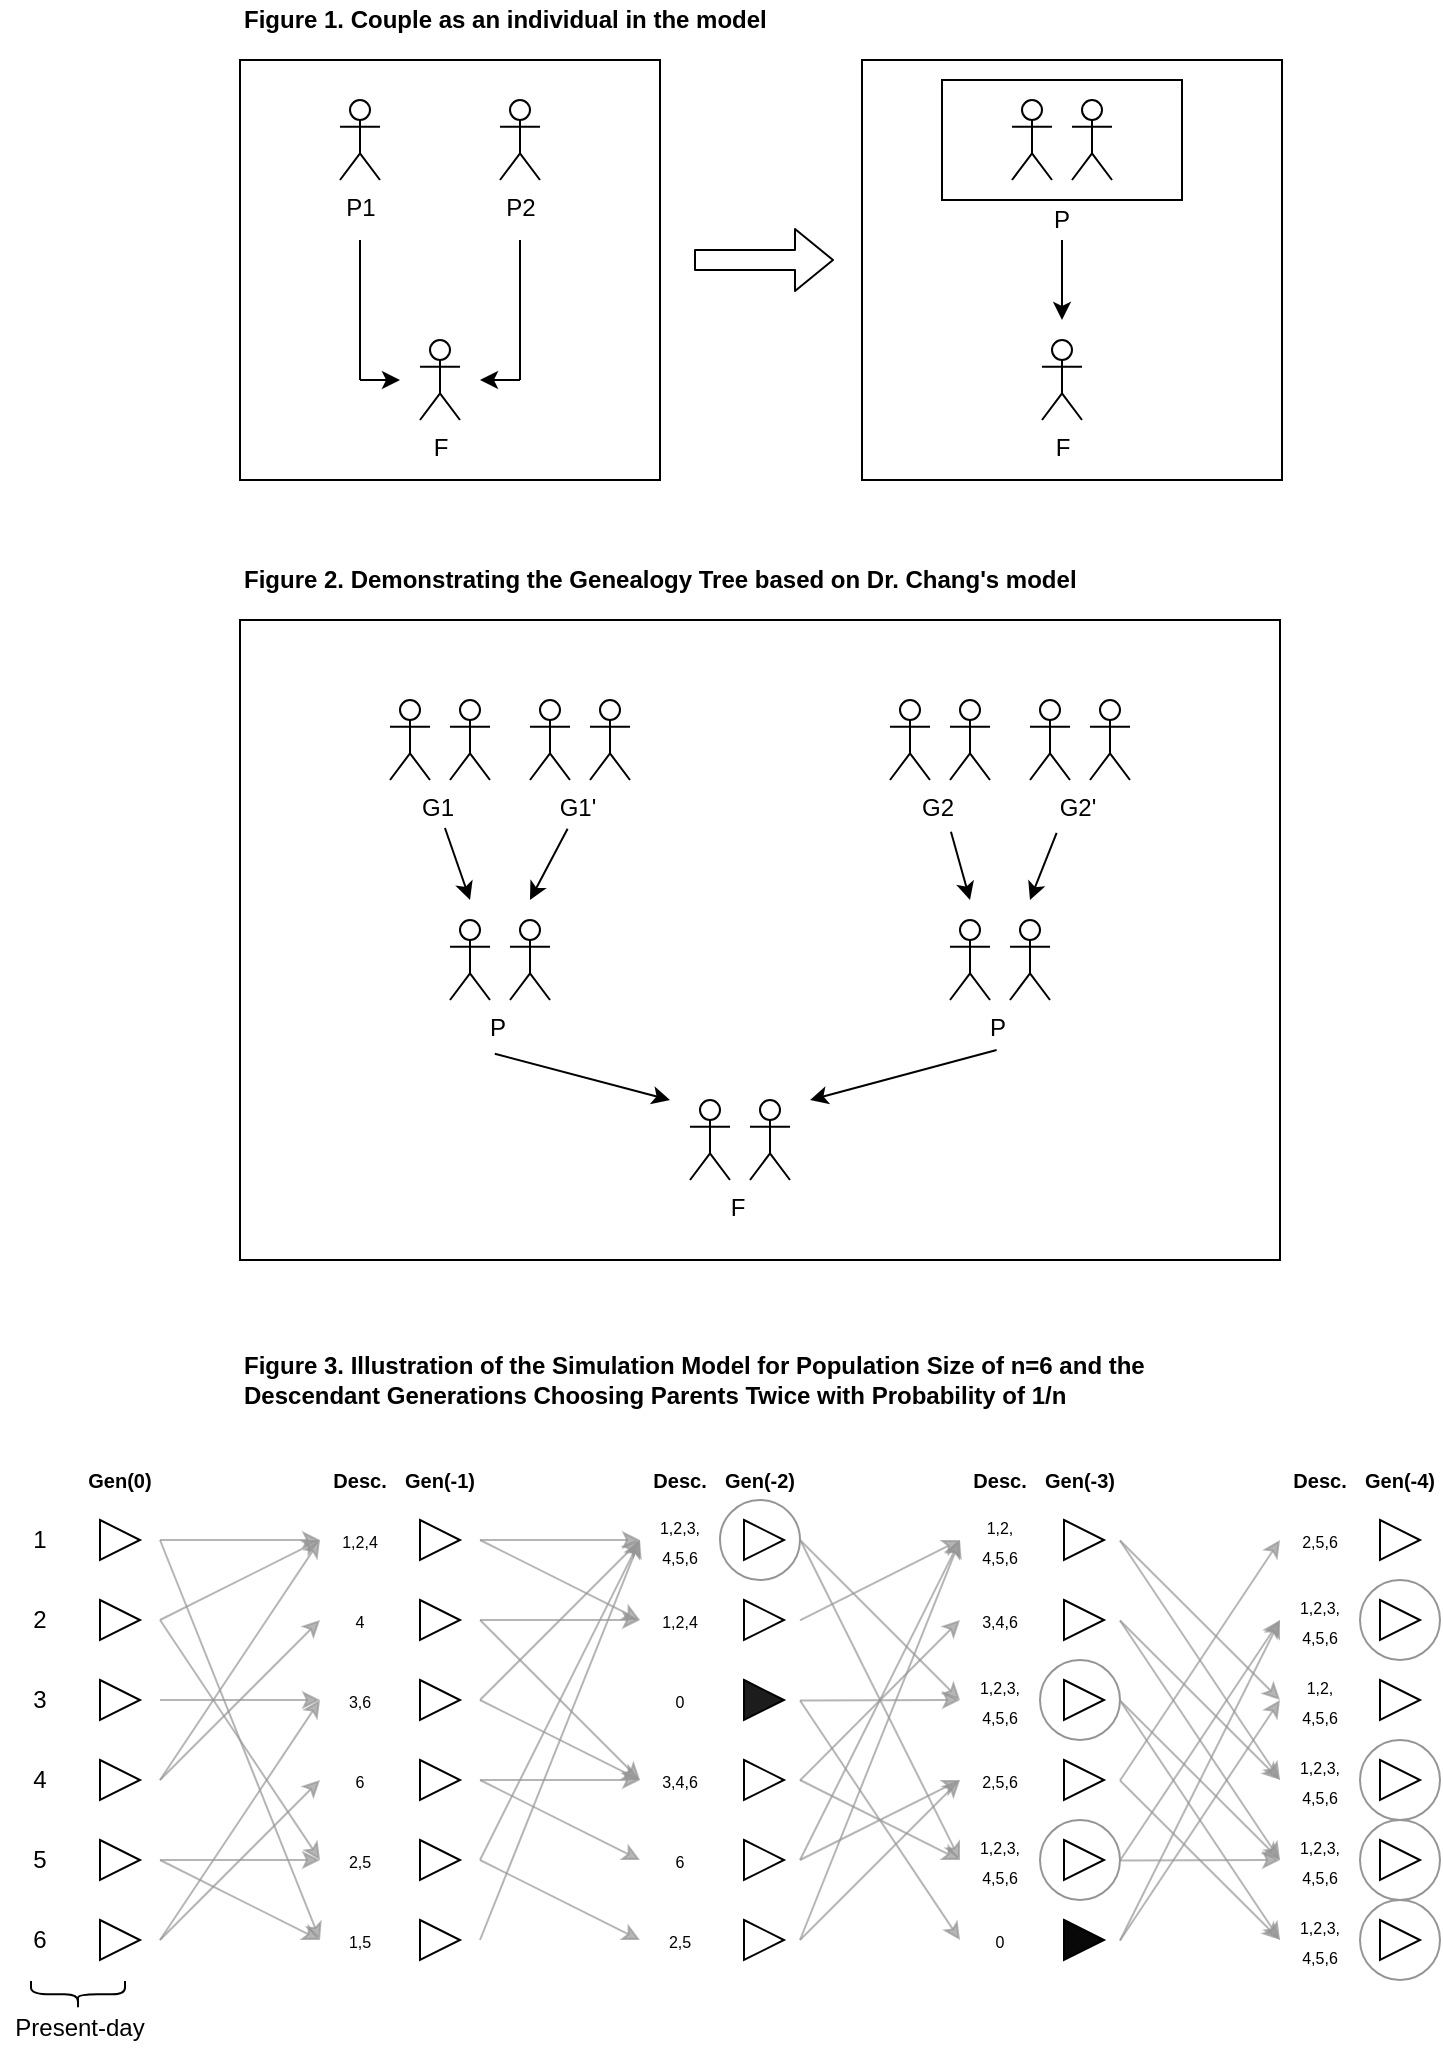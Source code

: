 <mxfile version="12.2.3" type="device" pages="1"><diagram id="POC9IC6oVobuNIH2l1L0" name="Page-1"><mxGraphModel dx="971" dy="541" grid="1" gridSize="10" guides="0" tooltips="1" connect="0" arrows="0" fold="1" page="1" pageScale="1" pageWidth="850" pageHeight="1100" math="0" shadow="0"><root><mxCell id="0"/><mxCell id="1" parent="0"/><mxCell id="KyMXgqVw5wQeNOoQvChy-179" value="" style="ellipse;whiteSpace=wrap;html=1;aspect=fixed;strokeColor=#969696;fillColor=none;" vertex="1" parent="1"><mxGeometry x="400" y="800" width="40" height="40" as="geometry"/></mxCell><mxCell id="KyMXgqVw5wQeNOoQvChy-96" value="" style="rounded=0;whiteSpace=wrap;html=1;" vertex="1" parent="1"><mxGeometry x="160" y="360" width="520" height="320" as="geometry"/></mxCell><mxCell id="KyMXgqVw5wQeNOoQvChy-10" value="" style="group" vertex="1" connectable="0" parent="1"><mxGeometry x="160" y="80" width="210" height="210" as="geometry"/></mxCell><mxCell id="KyMXgqVw5wQeNOoQvChy-8" value="" style="whiteSpace=wrap;html=1;aspect=fixed;" vertex="1" parent="KyMXgqVw5wQeNOoQvChy-10"><mxGeometry width="210" height="210" as="geometry"/></mxCell><mxCell id="KyMXgqVw5wQeNOoQvChy-9" value="" style="group" vertex="1" connectable="0" parent="KyMXgqVw5wQeNOoQvChy-10"><mxGeometry x="50" y="20" width="100" height="160" as="geometry"/></mxCell><mxCell id="KyMXgqVw5wQeNOoQvChy-1" value="P1&lt;br&gt;" style="shape=umlActor;verticalLabelPosition=bottom;labelBackgroundColor=#ffffff;verticalAlign=top;html=1;outlineConnect=0;" vertex="1" parent="KyMXgqVw5wQeNOoQvChy-9"><mxGeometry width="20" height="40" as="geometry"/></mxCell><mxCell id="KyMXgqVw5wQeNOoQvChy-2" value="P2" style="shape=umlActor;verticalLabelPosition=bottom;labelBackgroundColor=#ffffff;verticalAlign=top;html=1;outlineConnect=0;" vertex="1" parent="KyMXgqVw5wQeNOoQvChy-9"><mxGeometry x="80" width="20" height="40" as="geometry"/></mxCell><mxCell id="KyMXgqVw5wQeNOoQvChy-3" value="F" style="shape=umlActor;verticalLabelPosition=bottom;labelBackgroundColor=#ffffff;verticalAlign=top;html=1;outlineConnect=0;" vertex="1" parent="KyMXgqVw5wQeNOoQvChy-9"><mxGeometry x="40" y="120" width="20" height="40" as="geometry"/></mxCell><mxCell id="KyMXgqVw5wQeNOoQvChy-4" value="" style="endArrow=classic;html=1;" edge="1" parent="KyMXgqVw5wQeNOoQvChy-9"><mxGeometry width="50" height="50" relative="1" as="geometry"><mxPoint x="90" y="140" as="sourcePoint"/><mxPoint x="70" y="140" as="targetPoint"/></mxGeometry></mxCell><mxCell id="KyMXgqVw5wQeNOoQvChy-5" value="" style="endArrow=classic;html=1;" edge="1" parent="KyMXgqVw5wQeNOoQvChy-9"><mxGeometry width="50" height="50" relative="1" as="geometry"><mxPoint x="10" y="140" as="sourcePoint"/><mxPoint x="30" y="140" as="targetPoint"/></mxGeometry></mxCell><mxCell id="KyMXgqVw5wQeNOoQvChy-6" value="" style="endArrow=none;html=1;" edge="1" parent="KyMXgqVw5wQeNOoQvChy-9"><mxGeometry width="50" height="50" relative="1" as="geometry"><mxPoint x="90" y="140" as="sourcePoint"/><mxPoint x="90" y="70" as="targetPoint"/></mxGeometry></mxCell><mxCell id="KyMXgqVw5wQeNOoQvChy-7" value="" style="endArrow=none;html=1;" edge="1" parent="KyMXgqVw5wQeNOoQvChy-9"><mxGeometry width="50" height="50" relative="1" as="geometry"><mxPoint x="10" y="140" as="sourcePoint"/><mxPoint x="10" y="70" as="targetPoint"/></mxGeometry></mxCell><mxCell id="KyMXgqVw5wQeNOoQvChy-11" value="" style="shape=flexArrow;endArrow=classic;html=1;" edge="1" parent="1"><mxGeometry width="50" height="50" relative="1" as="geometry"><mxPoint x="387" y="180" as="sourcePoint"/><mxPoint x="457" y="180" as="targetPoint"/><Array as="points"/></mxGeometry></mxCell><mxCell id="KyMXgqVw5wQeNOoQvChy-12" value="" style="group" vertex="1" connectable="0" parent="1"><mxGeometry x="471" y="80" width="210" height="210" as="geometry"/></mxCell><mxCell id="KyMXgqVw5wQeNOoQvChy-13" value="" style="whiteSpace=wrap;html=1;aspect=fixed;" vertex="1" parent="KyMXgqVw5wQeNOoQvChy-12"><mxGeometry width="210" height="210" as="geometry"/></mxCell><mxCell id="KyMXgqVw5wQeNOoQvChy-23" value="" style="rounded=0;whiteSpace=wrap;html=1;" vertex="1" parent="KyMXgqVw5wQeNOoQvChy-12"><mxGeometry x="40" y="10" width="120" height="60" as="geometry"/></mxCell><mxCell id="KyMXgqVw5wQeNOoQvChy-14" value="" style="group" vertex="1" connectable="0" parent="KyMXgqVw5wQeNOoQvChy-12"><mxGeometry x="50" y="20" width="100" height="160" as="geometry"/></mxCell><mxCell id="KyMXgqVw5wQeNOoQvChy-17" value="F" style="shape=umlActor;verticalLabelPosition=bottom;labelBackgroundColor=#ffffff;verticalAlign=top;html=1;outlineConnect=0;" vertex="1" parent="KyMXgqVw5wQeNOoQvChy-14"><mxGeometry x="40" y="120" width="20" height="40" as="geometry"/></mxCell><mxCell id="KyMXgqVw5wQeNOoQvChy-15" value="" style="shape=umlActor;verticalLabelPosition=bottom;labelBackgroundColor=#ffffff;verticalAlign=top;html=1;outlineConnect=0;" vertex="1" parent="KyMXgqVw5wQeNOoQvChy-12"><mxGeometry x="75" y="20" width="20" height="40" as="geometry"/></mxCell><mxCell id="KyMXgqVw5wQeNOoQvChy-16" value="" style="shape=umlActor;verticalLabelPosition=bottom;labelBackgroundColor=#ffffff;verticalAlign=top;html=1;outlineConnect=0;" vertex="1" parent="KyMXgqVw5wQeNOoQvChy-12"><mxGeometry x="105" y="20" width="20" height="40" as="geometry"/></mxCell><mxCell id="KyMXgqVw5wQeNOoQvChy-22" value="P" style="text;html=1;strokeColor=none;fillColor=none;align=center;verticalAlign=middle;whiteSpace=wrap;rounded=0;" vertex="1" parent="KyMXgqVw5wQeNOoQvChy-12"><mxGeometry x="80" y="70" width="40" height="20" as="geometry"/></mxCell><mxCell id="KyMXgqVw5wQeNOoQvChy-25" value="" style="endArrow=classic;html=1;" edge="1" parent="KyMXgqVw5wQeNOoQvChy-12"><mxGeometry width="50" height="50" relative="1" as="geometry"><mxPoint x="100" y="90" as="sourcePoint"/><mxPoint x="100" y="130" as="targetPoint"/></mxGeometry></mxCell><mxCell id="KyMXgqVw5wQeNOoQvChy-28" value="&lt;b&gt;Figure 1. Couple as an individual in the model&lt;/b&gt;" style="text;html=1;strokeColor=none;fillColor=none;align=left;verticalAlign=middle;whiteSpace=wrap;rounded=0;" vertex="1" parent="1"><mxGeometry x="160" y="50" width="520" height="20" as="geometry"/></mxCell><mxCell id="KyMXgqVw5wQeNOoQvChy-29" value="&lt;b&gt;Figure 2. Demonstrating the Genealogy Tree based on Dr. Chang's model&lt;/b&gt;" style="text;html=1;strokeColor=none;fillColor=none;align=left;verticalAlign=middle;whiteSpace=wrap;rounded=0;" vertex="1" parent="1"><mxGeometry x="160" y="330" width="520" height="20" as="geometry"/></mxCell><mxCell id="KyMXgqVw5wQeNOoQvChy-36" value="" style="group" vertex="1" connectable="0" parent="1"><mxGeometry x="245" y="400" width="50" height="64" as="geometry"/></mxCell><mxCell id="KyMXgqVw5wQeNOoQvChy-32" value="" style="shape=umlActor;verticalLabelPosition=bottom;labelBackgroundColor=#ffffff;verticalAlign=top;html=1;outlineConnect=0;" vertex="1" parent="KyMXgqVw5wQeNOoQvChy-36"><mxGeometry x="-10" width="20" height="40" as="geometry"/></mxCell><mxCell id="KyMXgqVw5wQeNOoQvChy-34" value="" style="shape=umlActor;verticalLabelPosition=bottom;labelBackgroundColor=#ffffff;verticalAlign=top;html=1;outlineConnect=0;" vertex="1" parent="KyMXgqVw5wQeNOoQvChy-36"><mxGeometry x="20" width="20" height="40" as="geometry"/></mxCell><mxCell id="KyMXgqVw5wQeNOoQvChy-35" value="G1" style="text;html=1;strokeColor=none;fillColor=none;align=center;verticalAlign=middle;whiteSpace=wrap;rounded=0;" vertex="1" parent="KyMXgqVw5wQeNOoQvChy-36"><mxGeometry x="-6" y="44" width="40" height="20" as="geometry"/></mxCell><mxCell id="KyMXgqVw5wQeNOoQvChy-37" value="" style="group" vertex="1" connectable="0" parent="1"><mxGeometry x="305" y="400" width="50" height="64" as="geometry"/></mxCell><mxCell id="KyMXgqVw5wQeNOoQvChy-38" value="" style="shape=umlActor;verticalLabelPosition=bottom;labelBackgroundColor=#ffffff;verticalAlign=top;html=1;outlineConnect=0;" vertex="1" parent="KyMXgqVw5wQeNOoQvChy-37"><mxGeometry width="20" height="40" as="geometry"/></mxCell><mxCell id="KyMXgqVw5wQeNOoQvChy-39" value="" style="shape=umlActor;verticalLabelPosition=bottom;labelBackgroundColor=#ffffff;verticalAlign=top;html=1;outlineConnect=0;" vertex="1" parent="KyMXgqVw5wQeNOoQvChy-37"><mxGeometry x="30" width="20" height="40" as="geometry"/></mxCell><mxCell id="KyMXgqVw5wQeNOoQvChy-40" value="G1'" style="text;html=1;strokeColor=none;fillColor=none;align=center;verticalAlign=middle;whiteSpace=wrap;rounded=0;" vertex="1" parent="KyMXgqVw5wQeNOoQvChy-37"><mxGeometry x="4" y="44" width="40" height="20" as="geometry"/></mxCell><mxCell id="KyMXgqVw5wQeNOoQvChy-65" value="" style="group" vertex="1" connectable="0" parent="1"><mxGeometry x="495" y="400" width="50" height="64" as="geometry"/></mxCell><mxCell id="KyMXgqVw5wQeNOoQvChy-66" value="" style="shape=umlActor;verticalLabelPosition=bottom;labelBackgroundColor=#ffffff;verticalAlign=top;html=1;outlineConnect=0;" vertex="1" parent="KyMXgqVw5wQeNOoQvChy-65"><mxGeometry x="-10" width="20" height="40" as="geometry"/></mxCell><mxCell id="KyMXgqVw5wQeNOoQvChy-67" value="" style="shape=umlActor;verticalLabelPosition=bottom;labelBackgroundColor=#ffffff;verticalAlign=top;html=1;outlineConnect=0;" vertex="1" parent="KyMXgqVw5wQeNOoQvChy-65"><mxGeometry x="20" width="20" height="40" as="geometry"/></mxCell><mxCell id="KyMXgqVw5wQeNOoQvChy-68" value="G2" style="text;html=1;strokeColor=none;fillColor=none;align=center;verticalAlign=middle;whiteSpace=wrap;rounded=0;" vertex="1" parent="KyMXgqVw5wQeNOoQvChy-65"><mxGeometry x="-6" y="44" width="40" height="20" as="geometry"/></mxCell><mxCell id="KyMXgqVw5wQeNOoQvChy-69" value="" style="group" vertex="1" connectable="0" parent="1"><mxGeometry x="555" y="400" width="50" height="64" as="geometry"/></mxCell><mxCell id="KyMXgqVw5wQeNOoQvChy-70" value="" style="shape=umlActor;verticalLabelPosition=bottom;labelBackgroundColor=#ffffff;verticalAlign=top;html=1;outlineConnect=0;" vertex="1" parent="KyMXgqVw5wQeNOoQvChy-69"><mxGeometry width="20" height="40" as="geometry"/></mxCell><mxCell id="KyMXgqVw5wQeNOoQvChy-71" value="" style="shape=umlActor;verticalLabelPosition=bottom;labelBackgroundColor=#ffffff;verticalAlign=top;html=1;outlineConnect=0;" vertex="1" parent="KyMXgqVw5wQeNOoQvChy-69"><mxGeometry x="30" width="20" height="40" as="geometry"/></mxCell><mxCell id="KyMXgqVw5wQeNOoQvChy-72" value="G2'" style="text;html=1;strokeColor=none;fillColor=none;align=center;verticalAlign=middle;whiteSpace=wrap;rounded=0;" vertex="1" parent="KyMXgqVw5wQeNOoQvChy-69"><mxGeometry x="4" y="44" width="40" height="20" as="geometry"/></mxCell><mxCell id="KyMXgqVw5wQeNOoQvChy-75" value="" style="group" vertex="1" connectable="0" parent="1"><mxGeometry x="275" y="510" width="50" height="64" as="geometry"/></mxCell><mxCell id="KyMXgqVw5wQeNOoQvChy-76" value="" style="shape=umlActor;verticalLabelPosition=bottom;labelBackgroundColor=#ffffff;verticalAlign=top;html=1;outlineConnect=0;" vertex="1" parent="KyMXgqVw5wQeNOoQvChy-75"><mxGeometry x="-10" width="20" height="40" as="geometry"/></mxCell><mxCell id="KyMXgqVw5wQeNOoQvChy-77" value="" style="shape=umlActor;verticalLabelPosition=bottom;labelBackgroundColor=#ffffff;verticalAlign=top;html=1;outlineConnect=0;" vertex="1" parent="KyMXgqVw5wQeNOoQvChy-75"><mxGeometry x="20" width="20" height="40" as="geometry"/></mxCell><mxCell id="KyMXgqVw5wQeNOoQvChy-78" value="P" style="text;html=1;strokeColor=none;fillColor=none;align=center;verticalAlign=middle;whiteSpace=wrap;rounded=0;" vertex="1" parent="KyMXgqVw5wQeNOoQvChy-75"><mxGeometry x="-6" y="44" width="40" height="20" as="geometry"/></mxCell><mxCell id="KyMXgqVw5wQeNOoQvChy-81" value="" style="shape=umlActor;verticalLabelPosition=bottom;labelBackgroundColor=#ffffff;verticalAlign=top;html=1;outlineConnect=0;" vertex="1" parent="1"><mxGeometry x="545" y="510" width="20" height="40" as="geometry"/></mxCell><mxCell id="KyMXgqVw5wQeNOoQvChy-80" value="" style="shape=umlActor;verticalLabelPosition=bottom;labelBackgroundColor=#ffffff;verticalAlign=top;html=1;outlineConnect=0;" vertex="1" parent="1"><mxGeometry x="515" y="510" width="20" height="40" as="geometry"/></mxCell><mxCell id="KyMXgqVw5wQeNOoQvChy-82" value="P" style="text;html=1;strokeColor=none;fillColor=none;align=center;verticalAlign=middle;whiteSpace=wrap;rounded=0;" vertex="1" parent="1"><mxGeometry x="519" y="554" width="40" height="20" as="geometry"/></mxCell><mxCell id="KyMXgqVw5wQeNOoQvChy-83" value="" style="endArrow=classic;html=1;" edge="1" parent="1" source="KyMXgqVw5wQeNOoQvChy-35"><mxGeometry width="50" height="50" relative="1" as="geometry"><mxPoint x="255" y="470" as="sourcePoint"/><mxPoint x="275" y="500" as="targetPoint"/></mxGeometry></mxCell><mxCell id="KyMXgqVw5wQeNOoQvChy-84" value="" style="endArrow=classic;html=1;exitX=0.37;exitY=1.019;exitDx=0;exitDy=0;exitPerimeter=0;" edge="1" parent="1" source="KyMXgqVw5wQeNOoQvChy-40"><mxGeometry width="50" height="50" relative="1" as="geometry"><mxPoint x="324.978" y="460" as="sourcePoint"/><mxPoint x="305" y="500" as="targetPoint"/></mxGeometry></mxCell><mxCell id="KyMXgqVw5wQeNOoQvChy-86" value="" style="shape=umlActor;verticalLabelPosition=bottom;labelBackgroundColor=#ffffff;verticalAlign=top;html=1;outlineConnect=0;" vertex="1" parent="1"><mxGeometry x="415" y="600" width="20" height="40" as="geometry"/></mxCell><mxCell id="KyMXgqVw5wQeNOoQvChy-87" value="" style="shape=umlActor;verticalLabelPosition=bottom;labelBackgroundColor=#ffffff;verticalAlign=top;html=1;outlineConnect=0;" vertex="1" parent="1"><mxGeometry x="385" y="600" width="20" height="40" as="geometry"/></mxCell><mxCell id="KyMXgqVw5wQeNOoQvChy-88" value="F" style="text;html=1;strokeColor=none;fillColor=none;align=center;verticalAlign=middle;whiteSpace=wrap;rounded=0;" vertex="1" parent="1"><mxGeometry x="389" y="644" width="40" height="20" as="geometry"/></mxCell><mxCell id="KyMXgqVw5wQeNOoQvChy-89" value="" style="endArrow=classic;html=1;exitX=0.662;exitY=1.095;exitDx=0;exitDy=0;exitPerimeter=0;" edge="1" parent="1" source="KyMXgqVw5wQeNOoQvChy-68"><mxGeometry width="50" height="50" relative="1" as="geometry"><mxPoint x="205" y="730" as="sourcePoint"/><mxPoint x="525" y="500" as="targetPoint"/></mxGeometry></mxCell><mxCell id="KyMXgqVw5wQeNOoQvChy-90" value="" style="endArrow=classic;html=1;exitX=0.233;exitY=1.119;exitDx=0;exitDy=0;exitPerimeter=0;" edge="1" parent="1" source="KyMXgqVw5wQeNOoQvChy-72"><mxGeometry width="50" height="50" relative="1" as="geometry"><mxPoint x="574.78" y="460" as="sourcePoint"/><mxPoint x="555" y="500" as="targetPoint"/></mxGeometry></mxCell><mxCell id="KyMXgqVw5wQeNOoQvChy-91" value="" style="endArrow=classic;html=1;exitX=0.46;exitY=1.143;exitDx=0;exitDy=0;exitPerimeter=0;" edge="1" parent="1" source="KyMXgqVw5wQeNOoQvChy-78"><mxGeometry width="50" height="50" relative="1" as="geometry"><mxPoint x="205" y="730" as="sourcePoint"/><mxPoint x="375" y="600" as="targetPoint"/></mxGeometry></mxCell><mxCell id="KyMXgqVw5wQeNOoQvChy-92" value="" style="endArrow=classic;html=1;exitX=0.483;exitY=1.048;exitDx=0;exitDy=0;exitPerimeter=0;" edge="1" parent="1" source="KyMXgqVw5wQeNOoQvChy-82"><mxGeometry width="50" height="50" relative="1" as="geometry"><mxPoint x="524.9" y="579.86" as="sourcePoint"/><mxPoint x="445" y="600" as="targetPoint"/></mxGeometry></mxCell><mxCell id="KyMXgqVw5wQeNOoQvChy-97" value="&lt;b&gt;Figure 3. Illustration of the Simulation Model for Population Size of n=6 and the Descendant Generations Choosing Parents Twice with Probability of 1/n&lt;/b&gt;" style="text;html=1;strokeColor=none;fillColor=none;align=left;verticalAlign=middle;whiteSpace=wrap;rounded=0;" vertex="1" parent="1"><mxGeometry x="160" y="720" width="520" height="40" as="geometry"/></mxCell><mxCell id="KyMXgqVw5wQeNOoQvChy-99" value="" style="triangle;whiteSpace=wrap;html=1;" vertex="1" parent="1"><mxGeometry x="90" y="810" width="20" height="20" as="geometry"/></mxCell><mxCell id="KyMXgqVw5wQeNOoQvChy-104" value="" style="triangle;whiteSpace=wrap;html=1;" vertex="1" parent="1"><mxGeometry x="90" y="850" width="20" height="20" as="geometry"/></mxCell><mxCell id="KyMXgqVw5wQeNOoQvChy-105" value="" style="triangle;whiteSpace=wrap;html=1;" vertex="1" parent="1"><mxGeometry x="90" y="890" width="20" height="20" as="geometry"/></mxCell><mxCell id="KyMXgqVw5wQeNOoQvChy-106" value="" style="triangle;whiteSpace=wrap;html=1;" vertex="1" parent="1"><mxGeometry x="90" y="930" width="20" height="20" as="geometry"/></mxCell><mxCell id="KyMXgqVw5wQeNOoQvChy-107" value="" style="triangle;whiteSpace=wrap;html=1;" vertex="1" parent="1"><mxGeometry x="90" y="970" width="20" height="20" as="geometry"/></mxCell><mxCell id="KyMXgqVw5wQeNOoQvChy-108" value="" style="triangle;whiteSpace=wrap;html=1;" vertex="1" parent="1"><mxGeometry x="90" y="1010" width="20" height="20" as="geometry"/></mxCell><mxCell id="KyMXgqVw5wQeNOoQvChy-109" value="1" style="text;html=1;strokeColor=none;fillColor=none;align=center;verticalAlign=middle;whiteSpace=wrap;rounded=0;" vertex="1" parent="1"><mxGeometry x="50" y="810" width="20" height="20" as="geometry"/></mxCell><mxCell id="KyMXgqVw5wQeNOoQvChy-110" value="2" style="text;html=1;strokeColor=none;fillColor=none;align=center;verticalAlign=middle;whiteSpace=wrap;rounded=0;" vertex="1" parent="1"><mxGeometry x="50" y="850" width="20" height="20" as="geometry"/></mxCell><mxCell id="KyMXgqVw5wQeNOoQvChy-111" value="3" style="text;html=1;strokeColor=none;fillColor=none;align=center;verticalAlign=middle;whiteSpace=wrap;rounded=0;" vertex="1" parent="1"><mxGeometry x="50" y="890" width="20" height="20" as="geometry"/></mxCell><mxCell id="KyMXgqVw5wQeNOoQvChy-112" value="4" style="text;html=1;strokeColor=none;fillColor=none;align=center;verticalAlign=middle;whiteSpace=wrap;rounded=0;" vertex="1" parent="1"><mxGeometry x="50" y="930" width="20" height="20" as="geometry"/></mxCell><mxCell id="KyMXgqVw5wQeNOoQvChy-113" value="5" style="text;html=1;strokeColor=none;fillColor=none;align=center;verticalAlign=middle;whiteSpace=wrap;rounded=0;" vertex="1" parent="1"><mxGeometry x="50" y="970" width="20" height="20" as="geometry"/></mxCell><mxCell id="KyMXgqVw5wQeNOoQvChy-114" value="6" style="text;html=1;strokeColor=none;fillColor=none;align=center;verticalAlign=middle;whiteSpace=wrap;rounded=0;" vertex="1" parent="1"><mxGeometry x="50" y="1010" width="20" height="20" as="geometry"/></mxCell><mxCell id="KyMXgqVw5wQeNOoQvChy-115" value="" style="triangle;whiteSpace=wrap;html=1;" vertex="1" parent="1"><mxGeometry x="250" y="810" width="20" height="20" as="geometry"/></mxCell><mxCell id="KyMXgqVw5wQeNOoQvChy-116" value="" style="triangle;whiteSpace=wrap;html=1;" vertex="1" parent="1"><mxGeometry x="250" y="850" width="20" height="20" as="geometry"/></mxCell><mxCell id="KyMXgqVw5wQeNOoQvChy-117" value="" style="triangle;whiteSpace=wrap;html=1;" vertex="1" parent="1"><mxGeometry x="250" y="890" width="20" height="20" as="geometry"/></mxCell><mxCell id="KyMXgqVw5wQeNOoQvChy-118" value="" style="triangle;whiteSpace=wrap;html=1;" vertex="1" parent="1"><mxGeometry x="250" y="930" width="20" height="20" as="geometry"/></mxCell><mxCell id="KyMXgqVw5wQeNOoQvChy-119" value="" style="triangle;whiteSpace=wrap;html=1;" vertex="1" parent="1"><mxGeometry x="250" y="970" width="20" height="20" as="geometry"/></mxCell><mxCell id="KyMXgqVw5wQeNOoQvChy-120" value="" style="triangle;whiteSpace=wrap;html=1;" vertex="1" parent="1"><mxGeometry x="250" y="1010" width="20" height="20" as="geometry"/></mxCell><mxCell id="KyMXgqVw5wQeNOoQvChy-121" value="&lt;font style=&quot;font-size: 8px&quot;&gt;1,2,4&lt;/font&gt;" style="text;html=1;strokeColor=none;fillColor=none;align=center;verticalAlign=middle;whiteSpace=wrap;rounded=0;" vertex="1" parent="1"><mxGeometry x="210" y="810" width="20" height="20" as="geometry"/></mxCell><mxCell id="KyMXgqVw5wQeNOoQvChy-122" value="&lt;font style=&quot;font-size: 8px&quot;&gt;4&lt;/font&gt;" style="text;html=1;strokeColor=none;fillColor=none;align=center;verticalAlign=middle;whiteSpace=wrap;rounded=0;" vertex="1" parent="1"><mxGeometry x="210" y="850" width="20" height="20" as="geometry"/></mxCell><mxCell id="KyMXgqVw5wQeNOoQvChy-123" value="&lt;font style=&quot;font-size: 8px&quot;&gt;3,6&lt;/font&gt;" style="text;html=1;strokeColor=none;fillColor=none;align=center;verticalAlign=middle;whiteSpace=wrap;rounded=0;" vertex="1" parent="1"><mxGeometry x="210" y="890" width="20" height="20" as="geometry"/></mxCell><mxCell id="KyMXgqVw5wQeNOoQvChy-124" value="&lt;font style=&quot;font-size: 8px&quot;&gt;6&lt;/font&gt;" style="text;html=1;strokeColor=none;fillColor=none;align=center;verticalAlign=middle;whiteSpace=wrap;rounded=0;" vertex="1" parent="1"><mxGeometry x="210" y="930" width="20" height="20" as="geometry"/></mxCell><mxCell id="KyMXgqVw5wQeNOoQvChy-125" value="&lt;font style=&quot;font-size: 8px&quot;&gt;2,5&lt;/font&gt;" style="text;html=1;strokeColor=none;fillColor=none;align=center;verticalAlign=middle;whiteSpace=wrap;rounded=0;" vertex="1" parent="1"><mxGeometry x="210" y="970" width="20" height="20" as="geometry"/></mxCell><mxCell id="KyMXgqVw5wQeNOoQvChy-126" value="&lt;font style=&quot;font-size: 8px&quot;&gt;1,5&lt;/font&gt;" style="text;html=1;strokeColor=none;fillColor=none;align=center;verticalAlign=middle;whiteSpace=wrap;rounded=0;" vertex="1" parent="1"><mxGeometry x="210" y="1010" width="20" height="20" as="geometry"/></mxCell><mxCell id="KyMXgqVw5wQeNOoQvChy-128" value="" style="endArrow=classic;html=1;fillColor=#f5f5f5;strokeColor=#969696;opacity=70;" edge="1" parent="1"><mxGeometry width="50" height="50" relative="1" as="geometry"><mxPoint x="120" y="820" as="sourcePoint"/><mxPoint x="200" y="1020" as="targetPoint"/></mxGeometry></mxCell><mxCell id="KyMXgqVw5wQeNOoQvChy-129" value="" style="endArrow=classic;html=1;fillColor=#f5f5f5;strokeColor=#969696;opacity=70;" edge="1" parent="1"><mxGeometry width="50" height="50" relative="1" as="geometry"><mxPoint x="120" y="820" as="sourcePoint"/><mxPoint x="200" y="820" as="targetPoint"/></mxGeometry></mxCell><mxCell id="KyMXgqVw5wQeNOoQvChy-130" value="" style="endArrow=classic;html=1;fillColor=#f5f5f5;strokeColor=#969696;opacity=70;" edge="1" parent="1"><mxGeometry width="50" height="50" relative="1" as="geometry"><mxPoint x="120" y="860" as="sourcePoint"/><mxPoint x="200" y="980" as="targetPoint"/></mxGeometry></mxCell><mxCell id="KyMXgqVw5wQeNOoQvChy-131" value="" style="endArrow=classic;html=1;fillColor=#f5f5f5;strokeColor=#969696;opacity=70;" edge="1" parent="1"><mxGeometry width="50" height="50" relative="1" as="geometry"><mxPoint x="120" y="860" as="sourcePoint"/><mxPoint x="200" y="820" as="targetPoint"/></mxGeometry></mxCell><mxCell id="KyMXgqVw5wQeNOoQvChy-132" value="" style="endArrow=classic;html=1;fillColor=#f5f5f5;strokeColor=#969696;opacity=70;" edge="1" parent="1"><mxGeometry width="50" height="50" relative="1" as="geometry"><mxPoint x="120" y="900" as="sourcePoint"/><mxPoint x="200" y="900" as="targetPoint"/></mxGeometry></mxCell><mxCell id="KyMXgqVw5wQeNOoQvChy-133" value="" style="endArrow=classic;html=1;fillColor=#f5f5f5;strokeColor=#969696;opacity=70;" edge="1" parent="1"><mxGeometry width="50" height="50" relative="1" as="geometry"><mxPoint x="120" y="940" as="sourcePoint"/><mxPoint x="200" y="820" as="targetPoint"/></mxGeometry></mxCell><mxCell id="KyMXgqVw5wQeNOoQvChy-134" value="" style="endArrow=classic;html=1;fillColor=#f5f5f5;strokeColor=#969696;opacity=70;" edge="1" parent="1"><mxGeometry width="50" height="50" relative="1" as="geometry"><mxPoint x="120" y="940" as="sourcePoint"/><mxPoint x="200" y="860" as="targetPoint"/></mxGeometry></mxCell><mxCell id="KyMXgqVw5wQeNOoQvChy-135" value="" style="endArrow=classic;html=1;fillColor=#f5f5f5;strokeColor=#969696;opacity=70;" edge="1" parent="1"><mxGeometry width="50" height="50" relative="1" as="geometry"><mxPoint x="120" y="980" as="sourcePoint"/><mxPoint x="200" y="1020" as="targetPoint"/></mxGeometry></mxCell><mxCell id="KyMXgqVw5wQeNOoQvChy-136" value="" style="endArrow=classic;html=1;fillColor=#f5f5f5;strokeColor=#969696;opacity=70;" edge="1" parent="1"><mxGeometry width="50" height="50" relative="1" as="geometry"><mxPoint x="120" y="980" as="sourcePoint"/><mxPoint x="200" y="980" as="targetPoint"/></mxGeometry></mxCell><mxCell id="KyMXgqVw5wQeNOoQvChy-137" value="" style="endArrow=classic;html=1;fillColor=#f5f5f5;strokeColor=#969696;opacity=70;" edge="1" parent="1"><mxGeometry width="50" height="50" relative="1" as="geometry"><mxPoint x="120" y="1020" as="sourcePoint"/><mxPoint x="200" y="940" as="targetPoint"/></mxGeometry></mxCell><mxCell id="KyMXgqVw5wQeNOoQvChy-138" value="" style="endArrow=classic;html=1;fillColor=#f5f5f5;strokeColor=#969696;opacity=70;" edge="1" parent="1"><mxGeometry width="50" height="50" relative="1" as="geometry"><mxPoint x="120" y="1020" as="sourcePoint"/><mxPoint x="200" y="900" as="targetPoint"/></mxGeometry></mxCell><mxCell id="KyMXgqVw5wQeNOoQvChy-139" value="&lt;font style=&quot;font-size: 10px&quot;&gt;Gen(0)&lt;/font&gt;" style="text;html=1;strokeColor=none;fillColor=none;align=center;verticalAlign=middle;whiteSpace=wrap;rounded=0;fontStyle=1" vertex="1" parent="1"><mxGeometry x="80" y="780" width="40" height="20" as="geometry"/></mxCell><mxCell id="KyMXgqVw5wQeNOoQvChy-140" value="&lt;font style=&quot;font-size: 10px&quot;&gt;Gen(-1)&lt;/font&gt;" style="text;html=1;strokeColor=none;fillColor=none;align=center;verticalAlign=middle;whiteSpace=wrap;rounded=0;fontStyle=1" vertex="1" parent="1"><mxGeometry x="240" y="780" width="40" height="20" as="geometry"/></mxCell><mxCell id="KyMXgqVw5wQeNOoQvChy-141" value="&lt;font style=&quot;font-size: 10px&quot;&gt;Desc.&lt;/font&gt;" style="text;html=1;strokeColor=none;fillColor=none;align=center;verticalAlign=middle;whiteSpace=wrap;rounded=0;fontStyle=1" vertex="1" parent="1"><mxGeometry x="200" y="780" width="40" height="20" as="geometry"/></mxCell><mxCell id="KyMXgqVw5wQeNOoQvChy-143" value="" style="shape=curlyBracket;whiteSpace=wrap;html=1;rounded=1;size=0.523;rotation=-90;" vertex="1" parent="1"><mxGeometry x="72" y="1024" width="14" height="47" as="geometry"/></mxCell><mxCell id="KyMXgqVw5wQeNOoQvChy-144" value="Present-day" style="text;html=1;strokeColor=none;fillColor=none;align=center;verticalAlign=middle;whiteSpace=wrap;rounded=0;" vertex="1" parent="1"><mxGeometry x="40" y="1054" width="80" height="20" as="geometry"/></mxCell><mxCell id="KyMXgqVw5wQeNOoQvChy-145" value="" style="triangle;whiteSpace=wrap;html=1;" vertex="1" parent="1"><mxGeometry x="412" y="810" width="20" height="20" as="geometry"/></mxCell><mxCell id="KyMXgqVw5wQeNOoQvChy-146" value="" style="triangle;whiteSpace=wrap;html=1;" vertex="1" parent="1"><mxGeometry x="412" y="850" width="20" height="20" as="geometry"/></mxCell><mxCell id="KyMXgqVw5wQeNOoQvChy-147" value="" style="triangle;whiteSpace=wrap;html=1;fillColor=#1C1C1C;" vertex="1" parent="1"><mxGeometry x="412" y="890" width="20" height="20" as="geometry"/></mxCell><mxCell id="KyMXgqVw5wQeNOoQvChy-148" value="" style="triangle;whiteSpace=wrap;html=1;" vertex="1" parent="1"><mxGeometry x="412" y="930" width="20" height="20" as="geometry"/></mxCell><mxCell id="KyMXgqVw5wQeNOoQvChy-149" value="" style="triangle;whiteSpace=wrap;html=1;" vertex="1" parent="1"><mxGeometry x="412" y="970" width="20" height="20" as="geometry"/></mxCell><mxCell id="KyMXgqVw5wQeNOoQvChy-150" value="" style="triangle;whiteSpace=wrap;html=1;" vertex="1" parent="1"><mxGeometry x="412" y="1010" width="20" height="20" as="geometry"/></mxCell><mxCell id="KyMXgqVw5wQeNOoQvChy-151" value="" style="triangle;whiteSpace=wrap;html=1;" vertex="1" parent="1"><mxGeometry x="572" y="810" width="20" height="20" as="geometry"/></mxCell><mxCell id="KyMXgqVw5wQeNOoQvChy-152" value="" style="triangle;whiteSpace=wrap;html=1;" vertex="1" parent="1"><mxGeometry x="572" y="850" width="20" height="20" as="geometry"/></mxCell><mxCell id="KyMXgqVw5wQeNOoQvChy-153" value="" style="triangle;whiteSpace=wrap;html=1;" vertex="1" parent="1"><mxGeometry x="572" y="890" width="20" height="20" as="geometry"/></mxCell><mxCell id="KyMXgqVw5wQeNOoQvChy-154" value="" style="triangle;whiteSpace=wrap;html=1;" vertex="1" parent="1"><mxGeometry x="572" y="930" width="20" height="20" as="geometry"/></mxCell><mxCell id="KyMXgqVw5wQeNOoQvChy-155" value="" style="triangle;whiteSpace=wrap;html=1;" vertex="1" parent="1"><mxGeometry x="572" y="970" width="20" height="20" as="geometry"/></mxCell><mxCell id="KyMXgqVw5wQeNOoQvChy-156" value="" style="triangle;whiteSpace=wrap;html=1;fillColor=#080808;" vertex="1" parent="1"><mxGeometry x="572" y="1010" width="20" height="20" as="geometry"/></mxCell><mxCell id="KyMXgqVw5wQeNOoQvChy-157" value="" style="triangle;whiteSpace=wrap;html=1;" vertex="1" parent="1"><mxGeometry x="730" y="810" width="20" height="20" as="geometry"/></mxCell><mxCell id="KyMXgqVw5wQeNOoQvChy-158" value="" style="triangle;whiteSpace=wrap;html=1;" vertex="1" parent="1"><mxGeometry x="730" y="850" width="20" height="20" as="geometry"/></mxCell><mxCell id="KyMXgqVw5wQeNOoQvChy-159" value="" style="triangle;whiteSpace=wrap;html=1;" vertex="1" parent="1"><mxGeometry x="730" y="890" width="20" height="20" as="geometry"/></mxCell><mxCell id="KyMXgqVw5wQeNOoQvChy-160" value="" style="triangle;whiteSpace=wrap;html=1;" vertex="1" parent="1"><mxGeometry x="730" y="930" width="20" height="20" as="geometry"/></mxCell><mxCell id="KyMXgqVw5wQeNOoQvChy-161" value="" style="triangle;whiteSpace=wrap;html=1;" vertex="1" parent="1"><mxGeometry x="730" y="970" width="20" height="20" as="geometry"/></mxCell><mxCell id="KyMXgqVw5wQeNOoQvChy-162" value="" style="triangle;whiteSpace=wrap;html=1;" vertex="1" parent="1"><mxGeometry x="730" y="1010" width="20" height="20" as="geometry"/></mxCell><mxCell id="KyMXgqVw5wQeNOoQvChy-163" value="" style="endArrow=classic;html=1;strokeColor=#969696;opacity=70;" edge="1" parent="1"><mxGeometry width="50" height="50" relative="1" as="geometry"><mxPoint x="280" y="820" as="sourcePoint"/><mxPoint x="360" y="860" as="targetPoint"/></mxGeometry></mxCell><mxCell id="KyMXgqVw5wQeNOoQvChy-164" value="" style="endArrow=classic;html=1;strokeColor=#969696;opacity=70;" edge="1" parent="1"><mxGeometry width="50" height="50" relative="1" as="geometry"><mxPoint x="280" y="860" as="sourcePoint"/><mxPoint x="360" y="860" as="targetPoint"/></mxGeometry></mxCell><mxCell id="KyMXgqVw5wQeNOoQvChy-165" value="" style="endArrow=classic;html=1;strokeColor=#969696;opacity=70;" edge="1" parent="1"><mxGeometry width="50" height="50" relative="1" as="geometry"><mxPoint x="280" y="900" as="sourcePoint"/><mxPoint x="360" y="820" as="targetPoint"/></mxGeometry></mxCell><mxCell id="KyMXgqVw5wQeNOoQvChy-166" value="" style="endArrow=classic;html=1;strokeColor=#969696;opacity=70;" edge="1" parent="1"><mxGeometry width="50" height="50" relative="1" as="geometry"><mxPoint x="280" y="940" as="sourcePoint"/><mxPoint x="360" y="940" as="targetPoint"/></mxGeometry></mxCell><mxCell id="KyMXgqVw5wQeNOoQvChy-167" value="" style="endArrow=classic;html=1;strokeColor=#969696;opacity=70;" edge="1" parent="1"><mxGeometry width="50" height="50" relative="1" as="geometry"><mxPoint x="280" y="980" as="sourcePoint"/><mxPoint x="360" y="820" as="targetPoint"/></mxGeometry></mxCell><mxCell id="KyMXgqVw5wQeNOoQvChy-168" value="" style="endArrow=classic;html=1;strokeColor=#969696;opacity=70;" edge="1" parent="1"><mxGeometry width="50" height="50" relative="1" as="geometry"><mxPoint x="280" y="1020" as="sourcePoint"/><mxPoint x="360" y="820" as="targetPoint"/></mxGeometry></mxCell><mxCell id="KyMXgqVw5wQeNOoQvChy-169" value="" style="endArrow=classic;html=1;strokeColor=#969696;opacity=70;" edge="1" parent="1"><mxGeometry width="50" height="50" relative="1" as="geometry"><mxPoint x="280" y="900" as="sourcePoint"/><mxPoint x="360" y="940" as="targetPoint"/></mxGeometry></mxCell><mxCell id="KyMXgqVw5wQeNOoQvChy-170" value="" style="endArrow=classic;html=1;strokeColor=#969696;opacity=70;" edge="1" parent="1"><mxGeometry width="50" height="50" relative="1" as="geometry"><mxPoint x="280" y="940" as="sourcePoint"/><mxPoint x="360" y="980" as="targetPoint"/></mxGeometry></mxCell><mxCell id="KyMXgqVw5wQeNOoQvChy-171" value="" style="endArrow=classic;html=1;strokeColor=#969696;opacity=70;" edge="1" parent="1"><mxGeometry width="50" height="50" relative="1" as="geometry"><mxPoint x="280" y="980" as="sourcePoint"/><mxPoint x="360" y="1020" as="targetPoint"/></mxGeometry></mxCell><mxCell id="KyMXgqVw5wQeNOoQvChy-172" value="" style="endArrow=classic;html=1;strokeColor=#969696;opacity=70;" edge="1" parent="1"><mxGeometry width="50" height="50" relative="1" as="geometry"><mxPoint x="280" y="820" as="sourcePoint"/><mxPoint x="360" y="820" as="targetPoint"/></mxGeometry></mxCell><mxCell id="KyMXgqVw5wQeNOoQvChy-173" value="" style="endArrow=classic;html=1;strokeColor=#969696;opacity=70;" edge="1" parent="1"><mxGeometry width="50" height="50" relative="1" as="geometry"><mxPoint x="280" y="860" as="sourcePoint"/><mxPoint x="360" y="940" as="targetPoint"/></mxGeometry></mxCell><mxCell id="KyMXgqVw5wQeNOoQvChy-174" value="&lt;font style=&quot;font-size: 8px&quot;&gt;1,2,3,&lt;br&gt;4,5,6&lt;br&gt;&lt;/font&gt;" style="text;html=1;strokeColor=none;fillColor=none;align=center;verticalAlign=middle;whiteSpace=wrap;rounded=0;" vertex="1" parent="1"><mxGeometry x="360" y="800" width="40" height="40" as="geometry"/></mxCell><mxCell id="KyMXgqVw5wQeNOoQvChy-175" value="&lt;font style=&quot;font-size: 8px&quot;&gt;1,2,4&lt;/font&gt;" style="text;html=1;strokeColor=none;fillColor=none;align=center;verticalAlign=middle;whiteSpace=wrap;rounded=0;" vertex="1" parent="1"><mxGeometry x="370" y="850" width="20" height="20" as="geometry"/></mxCell><mxCell id="KyMXgqVw5wQeNOoQvChy-176" value="&lt;font style=&quot;font-size: 8px&quot;&gt;0&lt;/font&gt;" style="text;html=1;strokeColor=none;fillColor=none;align=center;verticalAlign=middle;whiteSpace=wrap;rounded=0;" vertex="1" parent="1"><mxGeometry x="370" y="890" width="20" height="20" as="geometry"/></mxCell><mxCell id="KyMXgqVw5wQeNOoQvChy-177" value="&lt;font style=&quot;font-size: 8px&quot;&gt;3,4,6&lt;br&gt;&lt;/font&gt;" style="text;html=1;strokeColor=none;fillColor=none;align=center;verticalAlign=middle;whiteSpace=wrap;rounded=0;" vertex="1" parent="1"><mxGeometry x="370" y="930" width="20" height="20" as="geometry"/></mxCell><mxCell id="KyMXgqVw5wQeNOoQvChy-180" value="&lt;font style=&quot;font-size: 8px&quot;&gt;6&lt;br&gt;&lt;/font&gt;" style="text;html=1;strokeColor=none;fillColor=none;align=center;verticalAlign=middle;whiteSpace=wrap;rounded=0;" vertex="1" parent="1"><mxGeometry x="370" y="970" width="20" height="20" as="geometry"/></mxCell><mxCell id="KyMXgqVw5wQeNOoQvChy-181" value="&lt;font style=&quot;font-size: 8px&quot;&gt;2,5&lt;br&gt;&lt;/font&gt;" style="text;html=1;strokeColor=none;fillColor=none;align=center;verticalAlign=middle;whiteSpace=wrap;rounded=0;" vertex="1" parent="1"><mxGeometry x="370" y="1010" width="20" height="20" as="geometry"/></mxCell><mxCell id="KyMXgqVw5wQeNOoQvChy-182" value="" style="endArrow=classic;html=1;strokeColor=#969696;opacity=70;exitX=1;exitY=0.493;exitDx=0;exitDy=0;exitPerimeter=0;" edge="1" parent="1" source="KyMXgqVw5wQeNOoQvChy-179"><mxGeometry width="50" height="50" relative="1" as="geometry"><mxPoint x="470" y="940" as="sourcePoint"/><mxPoint x="520" y="980" as="targetPoint"/></mxGeometry></mxCell><mxCell id="KyMXgqVw5wQeNOoQvChy-183" value="" style="endArrow=classic;html=1;strokeColor=#969696;opacity=70;" edge="1" parent="1"><mxGeometry width="50" height="50" relative="1" as="geometry"><mxPoint x="440" y="820" as="sourcePoint"/><mxPoint x="520" y="900" as="targetPoint"/></mxGeometry></mxCell><mxCell id="KyMXgqVw5wQeNOoQvChy-184" value="" style="endArrow=classic;html=1;strokeColor=#969696;opacity=70;exitX=1;exitY=0.493;exitDx=0;exitDy=0;exitPerimeter=0;" edge="1" parent="1"><mxGeometry width="50" height="50" relative="1" as="geometry"><mxPoint x="440" y="860.22" as="sourcePoint"/><mxPoint x="520" y="820" as="targetPoint"/></mxGeometry></mxCell><mxCell id="KyMXgqVw5wQeNOoQvChy-185" value="" style="endArrow=classic;html=1;strokeColor=#969696;opacity=70;exitX=1;exitY=0.493;exitDx=0;exitDy=0;exitPerimeter=0;" edge="1" parent="1"><mxGeometry width="50" height="50" relative="1" as="geometry"><mxPoint x="440" y="900.22" as="sourcePoint"/><mxPoint x="520" y="1020" as="targetPoint"/></mxGeometry></mxCell><mxCell id="KyMXgqVw5wQeNOoQvChy-186" value="" style="endArrow=classic;html=1;strokeColor=#969696;opacity=70;exitX=1;exitY=0.493;exitDx=0;exitDy=0;exitPerimeter=0;" edge="1" parent="1"><mxGeometry width="50" height="50" relative="1" as="geometry"><mxPoint x="440" y="940.22" as="sourcePoint"/><mxPoint x="520" y="860" as="targetPoint"/></mxGeometry></mxCell><mxCell id="KyMXgqVw5wQeNOoQvChy-187" value="" style="endArrow=classic;html=1;strokeColor=#969696;opacity=70;" edge="1" parent="1"><mxGeometry width="50" height="50" relative="1" as="geometry"><mxPoint x="440" y="940" as="sourcePoint"/><mxPoint x="520" y="980" as="targetPoint"/></mxGeometry></mxCell><mxCell id="KyMXgqVw5wQeNOoQvChy-188" value="" style="endArrow=classic;html=1;strokeColor=#969696;opacity=70;" edge="1" parent="1"><mxGeometry width="50" height="50" relative="1" as="geometry"><mxPoint x="440" y="980" as="sourcePoint"/><mxPoint x="520" y="820" as="targetPoint"/></mxGeometry></mxCell><mxCell id="KyMXgqVw5wQeNOoQvChy-189" value="" style="endArrow=classic;html=1;strokeColor=#969696;opacity=70;" edge="1" parent="1"><mxGeometry width="50" height="50" relative="1" as="geometry"><mxPoint x="440" y="980" as="sourcePoint"/><mxPoint x="520" y="940" as="targetPoint"/></mxGeometry></mxCell><mxCell id="KyMXgqVw5wQeNOoQvChy-190" value="" style="endArrow=classic;html=1;strokeColor=#969696;opacity=70;" edge="1" parent="1"><mxGeometry width="50" height="50" relative="1" as="geometry"><mxPoint x="440" y="1020" as="sourcePoint"/><mxPoint x="520" y="820" as="targetPoint"/></mxGeometry></mxCell><mxCell id="KyMXgqVw5wQeNOoQvChy-191" value="" style="endArrow=classic;html=1;strokeColor=#969696;opacity=70;" edge="1" parent="1"><mxGeometry width="50" height="50" relative="1" as="geometry"><mxPoint x="440" y="1020" as="sourcePoint"/><mxPoint x="520" y="940" as="targetPoint"/></mxGeometry></mxCell><mxCell id="KyMXgqVw5wQeNOoQvChy-192" value="" style="ellipse;whiteSpace=wrap;html=1;aspect=fixed;strokeColor=#969696;fillColor=none;" vertex="1" parent="1"><mxGeometry x="560" y="880" width="40" height="40" as="geometry"/></mxCell><mxCell id="KyMXgqVw5wQeNOoQvChy-193" value="" style="ellipse;whiteSpace=wrap;html=1;aspect=fixed;strokeColor=#969696;fillColor=none;" vertex="1" parent="1"><mxGeometry x="560" y="960" width="40" height="40" as="geometry"/></mxCell><mxCell id="KyMXgqVw5wQeNOoQvChy-195" value="&lt;font style=&quot;font-size: 8px&quot;&gt;1,2,3,&lt;br&gt;4,5,6&lt;br&gt;&lt;/font&gt;" style="text;html=1;strokeColor=none;fillColor=none;align=center;verticalAlign=middle;whiteSpace=wrap;rounded=0;" vertex="1" parent="1"><mxGeometry x="520" y="880" width="40" height="40" as="geometry"/></mxCell><mxCell id="KyMXgqVw5wQeNOoQvChy-196" value="&lt;font style=&quot;font-size: 8px&quot;&gt;1,2,3,&lt;br&gt;4,5,6&lt;br&gt;&lt;/font&gt;" style="text;html=1;strokeColor=none;fillColor=none;align=center;verticalAlign=middle;whiteSpace=wrap;rounded=0;" vertex="1" parent="1"><mxGeometry x="520" y="960" width="40" height="40" as="geometry"/></mxCell><mxCell id="KyMXgqVw5wQeNOoQvChy-198" value="" style="endArrow=classic;html=1;strokeColor=#969696;opacity=70;exitX=1;exitY=0.493;exitDx=0;exitDy=0;exitPerimeter=0;" edge="1" parent="1"><mxGeometry width="50" height="50" relative="1" as="geometry"><mxPoint x="440" y="900.22" as="sourcePoint"/><mxPoint x="520" y="900" as="targetPoint"/></mxGeometry></mxCell><mxCell id="KyMXgqVw5wQeNOoQvChy-199" value="&lt;font style=&quot;font-size: 8px&quot;&gt;0&lt;br&gt;&lt;/font&gt;" style="text;html=1;strokeColor=none;fillColor=none;align=center;verticalAlign=middle;whiteSpace=wrap;rounded=0;" vertex="1" parent="1"><mxGeometry x="520" y="1000" width="40" height="40" as="geometry"/></mxCell><mxCell id="KyMXgqVw5wQeNOoQvChy-201" value="&lt;font style=&quot;font-size: 8px&quot;&gt;1,2,&lt;br&gt;4,5,6&lt;br&gt;&lt;/font&gt;" style="text;html=1;strokeColor=none;fillColor=none;align=center;verticalAlign=middle;whiteSpace=wrap;rounded=0;" vertex="1" parent="1"><mxGeometry x="520" y="800" width="40" height="40" as="geometry"/></mxCell><mxCell id="KyMXgqVw5wQeNOoQvChy-202" value="&lt;font style=&quot;font-size: 8px&quot;&gt;3,4,6&lt;br&gt;&lt;/font&gt;" style="text;html=1;strokeColor=none;fillColor=none;align=center;verticalAlign=middle;whiteSpace=wrap;rounded=0;" vertex="1" parent="1"><mxGeometry x="520" y="840" width="40" height="40" as="geometry"/></mxCell><mxCell id="KyMXgqVw5wQeNOoQvChy-203" value="&lt;font style=&quot;font-size: 8px&quot;&gt;2,5,6&lt;br&gt;&lt;/font&gt;" style="text;html=1;strokeColor=none;fillColor=none;align=center;verticalAlign=middle;whiteSpace=wrap;rounded=0;" vertex="1" parent="1"><mxGeometry x="520" y="920" width="40" height="40" as="geometry"/></mxCell><mxCell id="KyMXgqVw5wQeNOoQvChy-204" value="" style="endArrow=classic;html=1;strokeColor=#969696;opacity=70;exitX=1;exitY=0.493;exitDx=0;exitDy=0;exitPerimeter=0;" edge="1" parent="1"><mxGeometry width="50" height="50" relative="1" as="geometry"><mxPoint x="600" y="820.22" as="sourcePoint"/><mxPoint x="680" y="900" as="targetPoint"/></mxGeometry></mxCell><mxCell id="KyMXgqVw5wQeNOoQvChy-205" value="" style="endArrow=classic;html=1;strokeColor=#969696;opacity=70;exitX=1;exitY=0.493;exitDx=0;exitDy=0;exitPerimeter=0;" edge="1" parent="1"><mxGeometry width="50" height="50" relative="1" as="geometry"><mxPoint x="600" y="860.22" as="sourcePoint"/><mxPoint x="680" y="940" as="targetPoint"/></mxGeometry></mxCell><mxCell id="KyMXgqVw5wQeNOoQvChy-206" value="" style="endArrow=classic;html=1;strokeColor=#969696;opacity=70;exitX=1;exitY=0.493;exitDx=0;exitDy=0;exitPerimeter=0;" edge="1" parent="1"><mxGeometry width="50" height="50" relative="1" as="geometry"><mxPoint x="600" y="900.22" as="sourcePoint"/><mxPoint x="680" y="980" as="targetPoint"/></mxGeometry></mxCell><mxCell id="KyMXgqVw5wQeNOoQvChy-207" value="" style="endArrow=classic;html=1;strokeColor=#969696;opacity=70;exitX=1;exitY=0.493;exitDx=0;exitDy=0;exitPerimeter=0;" edge="1" parent="1"><mxGeometry width="50" height="50" relative="1" as="geometry"><mxPoint x="600" y="940.22" as="sourcePoint"/><mxPoint x="680" y="1020" as="targetPoint"/></mxGeometry></mxCell><mxCell id="KyMXgqVw5wQeNOoQvChy-208" value="" style="endArrow=classic;html=1;strokeColor=#969696;opacity=70;exitX=1;exitY=0.493;exitDx=0;exitDy=0;exitPerimeter=0;" edge="1" parent="1"><mxGeometry width="50" height="50" relative="1" as="geometry"><mxPoint x="600" y="980.22" as="sourcePoint"/><mxPoint x="680" y="860" as="targetPoint"/></mxGeometry></mxCell><mxCell id="KyMXgqVw5wQeNOoQvChy-209" value="" style="endArrow=classic;html=1;strokeColor=#969696;opacity=70;exitX=1;exitY=0.493;exitDx=0;exitDy=0;exitPerimeter=0;" edge="1" parent="1"><mxGeometry width="50" height="50" relative="1" as="geometry"><mxPoint x="600" y="1020.22" as="sourcePoint"/><mxPoint x="680" y="900" as="targetPoint"/></mxGeometry></mxCell><mxCell id="KyMXgqVw5wQeNOoQvChy-210" value="" style="endArrow=classic;html=1;strokeColor=#969696;opacity=70;exitX=1;exitY=0.493;exitDx=0;exitDy=0;exitPerimeter=0;" edge="1" parent="1"><mxGeometry width="50" height="50" relative="1" as="geometry"><mxPoint x="600" y="940.22" as="sourcePoint"/><mxPoint x="680" y="820" as="targetPoint"/></mxGeometry></mxCell><mxCell id="KyMXgqVw5wQeNOoQvChy-211" value="" style="endArrow=classic;html=1;strokeColor=#969696;opacity=70;exitX=1;exitY=0.493;exitDx=0;exitDy=0;exitPerimeter=0;" edge="1" parent="1"><mxGeometry width="50" height="50" relative="1" as="geometry"><mxPoint x="600" y="860.22" as="sourcePoint"/><mxPoint x="680" y="980" as="targetPoint"/></mxGeometry></mxCell><mxCell id="KyMXgqVw5wQeNOoQvChy-212" value="" style="endArrow=classic;html=1;strokeColor=#969696;opacity=70;exitX=1;exitY=0.493;exitDx=0;exitDy=0;exitPerimeter=0;" edge="1" parent="1"><mxGeometry width="50" height="50" relative="1" as="geometry"><mxPoint x="600" y="820.22" as="sourcePoint"/><mxPoint x="680" y="940" as="targetPoint"/></mxGeometry></mxCell><mxCell id="KyMXgqVw5wQeNOoQvChy-213" value="" style="endArrow=classic;html=1;strokeColor=#969696;opacity=70;exitX=1;exitY=0.493;exitDx=0;exitDy=0;exitPerimeter=0;" edge="1" parent="1"><mxGeometry width="50" height="50" relative="1" as="geometry"><mxPoint x="600" y="900.22" as="sourcePoint"/><mxPoint x="680" y="1020" as="targetPoint"/></mxGeometry></mxCell><mxCell id="KyMXgqVw5wQeNOoQvChy-214" value="" style="endArrow=classic;html=1;strokeColor=#969696;opacity=70;exitX=1;exitY=0.493;exitDx=0;exitDy=0;exitPerimeter=0;" edge="1" parent="1"><mxGeometry width="50" height="50" relative="1" as="geometry"><mxPoint x="600" y="980.22" as="sourcePoint"/><mxPoint x="680" y="980" as="targetPoint"/></mxGeometry></mxCell><mxCell id="KyMXgqVw5wQeNOoQvChy-215" value="" style="endArrow=classic;html=1;strokeColor=#969696;opacity=70;exitX=1;exitY=0.493;exitDx=0;exitDy=0;exitPerimeter=0;" edge="1" parent="1"><mxGeometry width="50" height="50" relative="1" as="geometry"><mxPoint x="600" y="1020.22" as="sourcePoint"/><mxPoint x="680" y="860" as="targetPoint"/></mxGeometry></mxCell><mxCell id="KyMXgqVw5wQeNOoQvChy-216" value="&lt;font style=&quot;font-size: 10px&quot;&gt;Gen(-2)&lt;/font&gt;" style="text;html=1;strokeColor=none;fillColor=none;align=center;verticalAlign=middle;whiteSpace=wrap;rounded=0;fontStyle=1" vertex="1" parent="1"><mxGeometry x="400" y="780" width="40" height="20" as="geometry"/></mxCell><mxCell id="KyMXgqVw5wQeNOoQvChy-217" value="&lt;font style=&quot;font-size: 10px&quot;&gt;Gen(-3)&lt;/font&gt;" style="text;html=1;strokeColor=none;fillColor=none;align=center;verticalAlign=middle;whiteSpace=wrap;rounded=0;fontStyle=1" vertex="1" parent="1"><mxGeometry x="560" y="780" width="40" height="20" as="geometry"/></mxCell><mxCell id="KyMXgqVw5wQeNOoQvChy-218" value="&lt;font style=&quot;font-size: 10px&quot;&gt;Gen(-4)&lt;/font&gt;" style="text;html=1;strokeColor=none;fillColor=none;align=center;verticalAlign=middle;whiteSpace=wrap;rounded=0;fontStyle=1" vertex="1" parent="1"><mxGeometry x="720" y="780" width="40" height="20" as="geometry"/></mxCell><mxCell id="KyMXgqVw5wQeNOoQvChy-219" value="&lt;font style=&quot;font-size: 10px&quot;&gt;Desc.&lt;/font&gt;" style="text;html=1;strokeColor=none;fillColor=none;align=center;verticalAlign=middle;whiteSpace=wrap;rounded=0;fontStyle=1" vertex="1" parent="1"><mxGeometry x="360" y="780" width="40" height="20" as="geometry"/></mxCell><mxCell id="KyMXgqVw5wQeNOoQvChy-220" value="&lt;font style=&quot;font-size: 10px&quot;&gt;Desc.&lt;/font&gt;" style="text;html=1;strokeColor=none;fillColor=none;align=center;verticalAlign=middle;whiteSpace=wrap;rounded=0;fontStyle=1" vertex="1" parent="1"><mxGeometry x="520" y="780" width="40" height="20" as="geometry"/></mxCell><mxCell id="KyMXgqVw5wQeNOoQvChy-221" value="&lt;font style=&quot;font-size: 10px&quot;&gt;Desc.&lt;/font&gt;" style="text;html=1;strokeColor=none;fillColor=none;align=center;verticalAlign=middle;whiteSpace=wrap;rounded=0;fontStyle=1" vertex="1" parent="1"><mxGeometry x="680" y="780" width="40" height="20" as="geometry"/></mxCell><mxCell id="KyMXgqVw5wQeNOoQvChy-222" value="&lt;font style=&quot;font-size: 8px&quot;&gt;1,2,&lt;br&gt;4,5,6&lt;br&gt;&lt;/font&gt;" style="text;html=1;strokeColor=none;fillColor=none;align=center;verticalAlign=middle;whiteSpace=wrap;rounded=0;" vertex="1" parent="1"><mxGeometry x="680" y="880" width="40" height="40" as="geometry"/></mxCell><mxCell id="KyMXgqVw5wQeNOoQvChy-223" value="&lt;font style=&quot;font-size: 8px&quot;&gt;2,5,6&lt;br&gt;&lt;/font&gt;" style="text;html=1;strokeColor=none;fillColor=none;align=center;verticalAlign=middle;whiteSpace=wrap;rounded=0;" vertex="1" parent="1"><mxGeometry x="680" y="800" width="40" height="40" as="geometry"/></mxCell><mxCell id="KyMXgqVw5wQeNOoQvChy-224" value="&lt;font style=&quot;font-size: 8px&quot;&gt;1,2,3,&lt;br&gt;4,5,6&lt;br&gt;&lt;/font&gt;" style="text;html=1;strokeColor=none;fillColor=none;align=center;verticalAlign=middle;whiteSpace=wrap;rounded=0;" vertex="1" parent="1"><mxGeometry x="680" y="840" width="40" height="40" as="geometry"/></mxCell><mxCell id="KyMXgqVw5wQeNOoQvChy-225" value="&lt;font style=&quot;font-size: 8px&quot;&gt;1,2,3,&lt;br&gt;4,5,6&lt;br&gt;&lt;/font&gt;" style="text;html=1;strokeColor=none;fillColor=none;align=center;verticalAlign=middle;whiteSpace=wrap;rounded=0;" vertex="1" parent="1"><mxGeometry x="680" y="920" width="40" height="40" as="geometry"/></mxCell><mxCell id="KyMXgqVw5wQeNOoQvChy-226" value="&lt;font style=&quot;font-size: 8px&quot;&gt;1,2,3,&lt;br&gt;4,5,6&lt;br&gt;&lt;/font&gt;" style="text;html=1;strokeColor=none;fillColor=none;align=center;verticalAlign=middle;whiteSpace=wrap;rounded=0;" vertex="1" parent="1"><mxGeometry x="680" y="960" width="40" height="40" as="geometry"/></mxCell><mxCell id="KyMXgqVw5wQeNOoQvChy-227" value="&lt;font style=&quot;font-size: 8px&quot;&gt;1,2,3,&lt;br&gt;4,5,6&lt;br&gt;&lt;/font&gt;" style="text;html=1;strokeColor=none;fillColor=none;align=center;verticalAlign=middle;whiteSpace=wrap;rounded=0;" vertex="1" parent="1"><mxGeometry x="680" y="1000" width="40" height="40" as="geometry"/></mxCell><mxCell id="KyMXgqVw5wQeNOoQvChy-228" value="" style="ellipse;whiteSpace=wrap;html=1;aspect=fixed;strokeColor=#969696;fillColor=none;" vertex="1" parent="1"><mxGeometry x="720" y="960" width="40" height="40" as="geometry"/></mxCell><mxCell id="KyMXgqVw5wQeNOoQvChy-229" value="" style="ellipse;whiteSpace=wrap;html=1;aspect=fixed;strokeColor=#969696;fillColor=none;" vertex="1" parent="1"><mxGeometry x="720" y="1000" width="40" height="40" as="geometry"/></mxCell><mxCell id="KyMXgqVw5wQeNOoQvChy-230" value="" style="ellipse;whiteSpace=wrap;html=1;aspect=fixed;strokeColor=#969696;fillColor=none;" vertex="1" parent="1"><mxGeometry x="720" y="920" width="40" height="40" as="geometry"/></mxCell><mxCell id="KyMXgqVw5wQeNOoQvChy-231" value="" style="ellipse;whiteSpace=wrap;html=1;aspect=fixed;strokeColor=#969696;fillColor=none;" vertex="1" parent="1"><mxGeometry x="720" y="840" width="40" height="40" as="geometry"/></mxCell></root></mxGraphModel></diagram></mxfile>